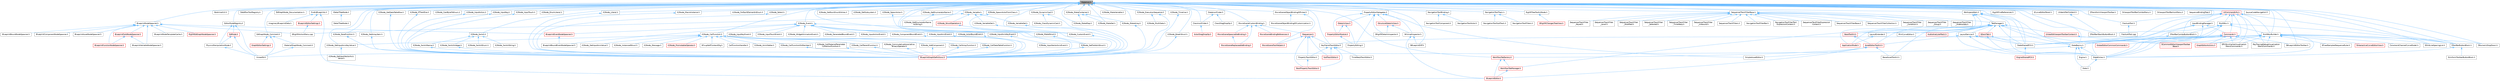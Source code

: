 digraph "SlateIcon.h"
{
 // INTERACTIVE_SVG=YES
 // LATEX_PDF_SIZE
  bgcolor="transparent";
  edge [fontname=Helvetica,fontsize=10,labelfontname=Helvetica,labelfontsize=10];
  node [fontname=Helvetica,fontsize=10,shape=box,height=0.2,width=0.4];
  Node1 [id="Node000001",label="SlateIcon.h",height=0.2,width=0.4,color="gray40", fillcolor="grey60", style="filled", fontcolor="black",tooltip=" "];
  Node1 -> Node2 [id="edge1_Node000001_Node000002",dir="back",color="steelblue1",style="solid",tooltip=" "];
  Node2 [id="Node000002",label="BlueprintNodeSpawner.h",height=0.2,width=0.4,color="grey40", fillcolor="white", style="filled",URL="$d1/de9/BlueprintNodeSpawner_8h.html",tooltip=" "];
  Node2 -> Node3 [id="edge2_Node000002_Node000003",dir="back",color="steelblue1",style="solid",tooltip=" "];
  Node3 [id="Node000003",label="BlueprintAssetNodeSpawner.h",height=0.2,width=0.4,color="grey40", fillcolor="white", style="filled",URL="$d2/d56/BlueprintAssetNodeSpawner_8h.html",tooltip=" "];
  Node2 -> Node4 [id="edge3_Node000002_Node000004",dir="back",color="steelblue1",style="solid",tooltip=" "];
  Node4 [id="Node000004",label="BlueprintBoundNodeSpawner.h",height=0.2,width=0.4,color="grey40", fillcolor="white", style="filled",URL="$d4/da4/BlueprintBoundNodeSpawner_8h.html",tooltip=" "];
  Node2 -> Node5 [id="edge4_Node000002_Node000005",dir="back",color="steelblue1",style="solid",tooltip=" "];
  Node5 [id="Node000005",label="BlueprintComponentNodeSpawner.h",height=0.2,width=0.4,color="grey40", fillcolor="white", style="filled",URL="$d2/d98/BlueprintComponentNodeSpawner_8h.html",tooltip=" "];
  Node2 -> Node6 [id="edge5_Node000002_Node000006",dir="back",color="steelblue1",style="solid",tooltip=" "];
  Node6 [id="Node000006",label="BlueprintEventNodeSpawner.h",height=0.2,width=0.4,color="red", fillcolor="#FFF0F0", style="filled",URL="$d4/dd3/BlueprintEventNodeSpawner_8h.html",tooltip=" "];
  Node6 -> Node8 [id="edge6_Node000006_Node000008",dir="back",color="steelblue1",style="solid",tooltip=" "];
  Node8 [id="Node000008",label="BlueprintBoundEventNodeSpawner.h",height=0.2,width=0.4,color="grey40", fillcolor="white", style="filled",URL="$dc/d31/BlueprintBoundEventNodeSpawner_8h.html",tooltip=" "];
  Node2 -> Node9 [id="edge7_Node000002_Node000009",dir="back",color="steelblue1",style="solid",tooltip=" "];
  Node9 [id="Node000009",label="BlueprintFieldNodeSpawner.h",height=0.2,width=0.4,color="red", fillcolor="#FFF0F0", style="filled",URL="$da/d70/BlueprintFieldNodeSpawner_8h.html",tooltip=" "];
  Node9 -> Node11 [id="edge8_Node000009_Node000011",dir="back",color="steelblue1",style="solid",tooltip=" "];
  Node11 [id="Node000011",label="BlueprintFunctionNodeSpawner.h",height=0.2,width=0.4,color="red", fillcolor="#FFF0F0", style="filled",URL="$d0/d59/BlueprintFunctionNodeSpawner_8h.html",tooltip=" "];
  Node9 -> Node13 [id="edge9_Node000009_Node000013",dir="back",color="steelblue1",style="solid",tooltip=" "];
  Node13 [id="Node000013",label="BlueprintVariableNodeSpawner.h",height=0.2,width=0.4,color="grey40", fillcolor="white", style="filled",URL="$db/dba/BlueprintVariableNodeSpawner_8h.html",tooltip=" "];
  Node2 -> Node11 [id="edge10_Node000002_Node000011",dir="back",color="steelblue1",style="solid",tooltip=" "];
  Node2 -> Node14 [id="edge11_Node000002_Node000014",dir="back",color="steelblue1",style="solid",tooltip=" "];
  Node14 [id="Node000014",label="BlueprintNodeTemplateCache.h",height=0.2,width=0.4,color="grey40", fillcolor="white", style="filled",URL="$d7/d87/BlueprintNodeTemplateCache_8h.html",tooltip=" "];
  Node2 -> Node13 [id="edge12_Node000002_Node000013",dir="back",color="steelblue1",style="solid",tooltip=" "];
  Node2 -> Node15 [id="edge13_Node000002_Node000015",dir="back",color="steelblue1",style="solid",tooltip=" "];
  Node15 [id="Node000015",label="RigVMEdGraphNodeSpawner.h",height=0.2,width=0.4,color="red", fillcolor="#FFF0F0", style="filled",URL="$d4/d8b/RigVMEdGraphNodeSpawner_8h.html",tooltip=" "];
  Node2 -> Node22 [id="edge14_Node000002_Node000022",dir="back",color="steelblue1",style="solid",tooltip=" "];
  Node22 [id="Node000022",label="SRigVMActionMenu.cpp",height=0.2,width=0.4,color="grey40", fillcolor="white", style="filled",URL="$dc/d4c/SRigVMActionMenu_8cpp.html",tooltip=" "];
  Node1 -> Node23 [id="edge15_Node000001_Node000023",dir="back",color="steelblue1",style="solid",tooltip=" "];
  Node23 [id="Node000023",label="BookmarkUI.h",height=0.2,width=0.4,color="grey40", fillcolor="white", style="filled",URL="$d3/dc5/BookmarkUI_8h.html",tooltip=" "];
  Node1 -> Node24 [id="edge16_Node000001_Node000024",dir="back",color="steelblue1",style="solid",tooltip=" "];
  Node24 [id="Node000024",label="ClassIconFinder.h",height=0.2,width=0.4,color="grey40", fillcolor="white", style="filled",URL="$dc/d62/ClassIconFinder_8h.html",tooltip=" "];
  Node24 -> Node25 [id="edge17_Node000024_Node000025",dir="back",color="steelblue1",style="solid",tooltip=" "];
  Node25 [id="Node000025",label="ActorDragDropOp.h",height=0.2,width=0.4,color="red", fillcolor="#FFF0F0", style="filled",URL="$dd/d1a/ActorDragDropOp_8h.html",tooltip=" "];
  Node1 -> Node27 [id="edge18_Node000001_Node000027",dir="back",color="steelblue1",style="solid",tooltip=" "];
  Node27 [id="Node000027",label="DataflowToolRegistry.h",height=0.2,width=0.4,color="grey40", fillcolor="white", style="filled",URL="$d2/d3a/DataflowToolRegistry_8h.html",tooltip=" "];
  Node1 -> Node28 [id="edge19_Node000001_Node000028",dir="back",color="steelblue1",style="solid",tooltip=" "];
  Node28 [id="Node000028",label="EdGraphNode_Comment.h",height=0.2,width=0.4,color="grey40", fillcolor="white", style="filled",URL="$dd/d88/EdGraphNode__Comment_8h.html",tooltip=" "];
  Node28 -> Node29 [id="edge20_Node000028_Node000029",dir="back",color="steelblue1",style="solid",tooltip=" "];
  Node29 [id="Node000029",label="GraphEditorSettings.h",height=0.2,width=0.4,color="red", fillcolor="#FFF0F0", style="filled",URL="$d2/d21/GraphEditorSettings_8h.html",tooltip=" "];
  Node28 -> Node37 [id="edge21_Node000028_Node000037",dir="back",color="steelblue1",style="solid",tooltip=" "];
  Node37 [id="Node000037",label="MaterialGraphNode_Comment.h",height=0.2,width=0.4,color="grey40", fillcolor="white", style="filled",URL="$da/db6/MaterialGraphNode__Comment_8h.html",tooltip=" "];
  Node37 -> Node38 [id="edge22_Node000037_Node000038",dir="back",color="steelblue1",style="solid",tooltip=" "];
  Node38 [id="Node000038",label="UnrealEd.h",height=0.2,width=0.4,color="grey40", fillcolor="white", style="filled",URL="$d2/d5f/UnrealEd_8h.html",tooltip=" "];
  Node28 -> Node38 [id="edge23_Node000028_Node000038",dir="back",color="steelblue1",style="solid",tooltip=" "];
  Node1 -> Node39 [id="edge24_Node000001_Node000039",dir="back",color="steelblue1",style="solid",tooltip=" "];
  Node39 [id="Node000039",label="EdGraphNode_Documentation.h",height=0.2,width=0.4,color="grey40", fillcolor="white", style="filled",URL="$d5/d07/EdGraphNode__Documentation_8h.html",tooltip=" "];
  Node1 -> Node40 [id="edge25_Node000001_Node000040",dir="back",color="steelblue1",style="solid",tooltip=" "];
  Node40 [id="Node000040",label="EditorModeRegistry.h",height=0.2,width=0.4,color="grey40", fillcolor="white", style="filled",URL="$d3/d9a/EditorModeRegistry_8h.html",tooltip=" "];
  Node40 -> Node41 [id="edge26_Node000040_Node000041",dir="back",color="steelblue1",style="solid",tooltip=" "];
  Node41 [id="Node000041",label="EdMode.h",height=0.2,width=0.4,color="red", fillcolor="#FFF0F0", style="filled",URL="$d9/d84/EdMode_8h.html",tooltip=" "];
  Node41 -> Node50 [id="edge27_Node000041_Node000050",dir="back",color="steelblue1",style="solid",tooltip=" "];
  Node50 [id="Node000050",label="PhysicsManipulationMode.h",height=0.2,width=0.4,color="grey40", fillcolor="white", style="filled",URL="$d5/de0/PhysicsManipulationMode_8h.html",tooltip=" "];
  Node50 -> Node38 [id="edge28_Node000050_Node000038",dir="back",color="steelblue1",style="solid",tooltip=" "];
  Node41 -> Node38 [id="edge29_Node000041_Node000038",dir="back",color="steelblue1",style="solid",tooltip=" "];
  Node40 -> Node50 [id="edge30_Node000040_Node000050",dir="back",color="steelblue1",style="solid",tooltip=" "];
  Node40 -> Node38 [id="edge31_Node000040_Node000038",dir="back",color="steelblue1",style="solid",tooltip=" "];
  Node1 -> Node51 [id="edge32_Node000001_Node000051",dir="back",color="steelblue1",style="solid",tooltip=" "];
  Node51 [id="Node000051",label="FindInBlueprints.h",height=0.2,width=0.4,color="grey40", fillcolor="white", style="filled",URL="$d0/d27/FindInBlueprints_8h.html",tooltip=" "];
  Node51 -> Node52 [id="edge33_Node000051_Node000052",dir="back",color="steelblue1",style="solid",tooltip=" "];
  Node52 [id="Node000052",label="BlueprintEditor.h",height=0.2,width=0.4,color="red", fillcolor="#FFF0F0", style="filled",URL="$df/d7d/BlueprintEditor_8h.html",tooltip=" "];
  Node51 -> Node65 [id="edge34_Node000051_Node000065",dir="back",color="steelblue1",style="solid",tooltip=" "];
  Node65 [id="Node000065",label="BlueprintEditorSettings.h",height=0.2,width=0.4,color="red", fillcolor="#FFF0F0", style="filled",URL="$d4/dbc/BlueprintEditorSettings_8h.html",tooltip=" "];
  Node65 -> Node22 [id="edge35_Node000065_Node000022",dir="back",color="steelblue1",style="solid",tooltip=" "];
  Node51 -> Node68 [id="edge36_Node000051_Node000068",dir="back",color="steelblue1",style="solid",tooltip=" "];
  Node68 [id="Node000068",label="ImaginaryBlueprintData.h",height=0.2,width=0.4,color="grey40", fillcolor="white", style="filled",URL="$d9/d16/ImaginaryBlueprintData_8h.html",tooltip=" "];
  Node1 -> Node69 [id="edge37_Node000001_Node000069",dir="back",color="steelblue1",style="solid",tooltip=" "];
  Node69 [id="Node000069",label="FractureTool.h",height=0.2,width=0.4,color="grey40", fillcolor="white", style="filled",URL="$d4/d30/FractureTool_8h.html",tooltip=" "];
  Node69 -> Node45 [id="edge38_Node000069_Node000045",dir="back",color="steelblue1",style="solid",tooltip=" "];
  Node45 [id="Node000045",label="FractureTool.cpp",height=0.2,width=0.4,color="grey40", fillcolor="white", style="filled",URL="$dc/d9a/FractureTool_8cpp.html",tooltip=" "];
  Node1 -> Node70 [id="edge39_Node000001_Node000070",dir="back",color="steelblue1",style="solid",tooltip=" "];
  Node70 [id="Node000070",label="IDetailTreeNode.h",height=0.2,width=0.4,color="grey40", fillcolor="white", style="filled",URL="$d3/d98/IDetailTreeNode_8h.html",tooltip=" "];
  Node70 -> Node71 [id="edge40_Node000070_Node000071",dir="back",color="steelblue1",style="solid",tooltip=" "];
  Node71 [id="Node000071",label="DetailTreeNode.h",height=0.2,width=0.4,color="grey40", fillcolor="white", style="filled",URL="$d8/d32/DetailTreeNode_8h.html",tooltip=" "];
  Node1 -> Node72 [id="edge41_Node000001_Node000072",dir="back",color="steelblue1",style="solid",tooltip=" "];
  Node72 [id="Node000072",label="K2Node_BreakStruct.h",height=0.2,width=0.4,color="grey40", fillcolor="white", style="filled",URL="$df/d93/K2Node__BreakStruct_8h.html",tooltip=" "];
  Node72 -> Node73 [id="edge42_Node000072_Node000073",dir="back",color="steelblue1",style="solid",tooltip=" "];
  Node73 [id="Node000073",label="BlueprintGraphDefinitions.h",height=0.2,width=0.4,color="red", fillcolor="#FFF0F0", style="filled",URL="$d7/d5e/BlueprintGraphDefinitions_8h.html",tooltip=" "];
  Node1 -> Node75 [id="edge43_Node000001_Node000075",dir="back",color="steelblue1",style="solid",tooltip=" "];
  Node75 [id="Node000075",label="K2Node_CallFunction.h",height=0.2,width=0.4,color="grey40", fillcolor="white", style="filled",URL="$d5/d5f/K2Node__CallFunction_8h.html",tooltip=" "];
  Node75 -> Node76 [id="edge44_Node000075_Node000076",dir="back",color="steelblue1",style="solid",tooltip=" "];
  Node76 [id="Node000076",label="CallFunctionHandler.h",height=0.2,width=0.4,color="grey40", fillcolor="white", style="filled",URL="$d3/d6d/CallFunctionHandler_8h.html",tooltip=" "];
  Node75 -> Node77 [id="edge45_Node000075_Node000077",dir="back",color="steelblue1",style="solid",tooltip=" "];
  Node77 [id="Node000077",label="K2Node_AddComponent.h",height=0.2,width=0.4,color="grey40", fillcolor="white", style="filled",URL="$d9/dc9/K2Node__AddComponent_8h.html",tooltip=" "];
  Node77 -> Node73 [id="edge46_Node000077_Node000073",dir="back",color="steelblue1",style="solid",tooltip=" "];
  Node75 -> Node78 [id="edge47_Node000075_Node000078",dir="back",color="steelblue1",style="solid",tooltip=" "];
  Node78 [id="Node000078",label="K2Node_AnimGetter.h",height=0.2,width=0.4,color="grey40", fillcolor="white", style="filled",URL="$dc/d9a/K2Node__AnimGetter_8h.html",tooltip=" "];
  Node75 -> Node79 [id="edge48_Node000075_Node000079",dir="back",color="steelblue1",style="solid",tooltip=" "];
  Node79 [id="Node000079",label="K2Node_CallArrayFunction.h",height=0.2,width=0.4,color="grey40", fillcolor="white", style="filled",URL="$d7/d2f/K2Node__CallArrayFunction_8h.html",tooltip=" "];
  Node79 -> Node73 [id="edge49_Node000079_Node000073",dir="back",color="steelblue1",style="solid",tooltip=" "];
  Node75 -> Node80 [id="edge50_Node000075_Node000080",dir="back",color="steelblue1",style="solid",tooltip=" "];
  Node80 [id="Node000080",label="K2Node_CallDataTableFunction.h",height=0.2,width=0.4,color="grey40", fillcolor="white", style="filled",URL="$df/dc4/K2Node__CallDataTableFunction_8h.html",tooltip=" "];
  Node80 -> Node73 [id="edge51_Node000080_Node000073",dir="back",color="steelblue1",style="solid",tooltip=" "];
  Node75 -> Node81 [id="edge52_Node000075_Node000081",dir="back",color="steelblue1",style="solid",tooltip=" "];
  Node81 [id="Node000081",label="K2Node_CallFunctionOnMember.h",height=0.2,width=0.4,color="grey40", fillcolor="white", style="filled",URL="$d8/d2f/K2Node__CallFunctionOnMember_8h.html",tooltip=" "];
  Node81 -> Node73 [id="edge53_Node000081_Node000073",dir="back",color="steelblue1",style="solid",tooltip=" "];
  Node75 -> Node82 [id="edge54_Node000075_Node000082",dir="back",color="steelblue1",style="solid",tooltip=" "];
  Node82 [id="Node000082",label="K2Node_CallMaterialParameter\lCollectionFunction.h",height=0.2,width=0.4,color="grey40", fillcolor="white", style="filled",URL="$d5/dd2/K2Node__CallMaterialParameterCollectionFunction_8h.html",tooltip=" "];
  Node82 -> Node73 [id="edge55_Node000082_Node000073",dir="back",color="steelblue1",style="solid",tooltip=" "];
  Node75 -> Node83 [id="edge56_Node000075_Node000083",dir="back",color="steelblue1",style="solid",tooltip=" "];
  Node83 [id="Node000083",label="K2Node_CallParentFunction.h",height=0.2,width=0.4,color="grey40", fillcolor="white", style="filled",URL="$df/d77/K2Node__CallParentFunction_8h.html",tooltip=" "];
  Node83 -> Node73 [id="edge57_Node000083_Node000073",dir="back",color="steelblue1",style="solid",tooltip=" "];
  Node75 -> Node84 [id="edge58_Node000075_Node000084",dir="back",color="steelblue1",style="solid",tooltip=" "];
  Node84 [id="Node000084",label="K2Node_CommutativeAssociative\lBinaryOperator.h",height=0.2,width=0.4,color="grey40", fillcolor="white", style="filled",URL="$da/d85/K2Node__CommutativeAssociativeBinaryOperator_8h.html",tooltip=" "];
  Node84 -> Node73 [id="edge59_Node000084_Node000073",dir="back",color="steelblue1",style="solid",tooltip=" "];
  Node75 -> Node85 [id="edge60_Node000075_Node000085",dir="back",color="steelblue1",style="solid",tooltip=" "];
  Node85 [id="Node000085",label="K2Node_GetInputAxisKeyValue.h",height=0.2,width=0.4,color="grey40", fillcolor="white", style="filled",URL="$d3/d5c/K2Node__GetInputAxisKeyValue_8h.html",tooltip=" "];
  Node85 -> Node86 [id="edge61_Node000085_Node000086",dir="back",color="steelblue1",style="solid",tooltip=" "];
  Node86 [id="Node000086",label="K2Node_GetInputVectorAxis\lValue.h",height=0.2,width=0.4,color="grey40", fillcolor="white", style="filled",URL="$da/dd9/K2Node__GetInputVectorAxisValue_8h.html",tooltip=" "];
  Node75 -> Node87 [id="edge62_Node000075_Node000087",dir="back",color="steelblue1",style="solid",tooltip=" "];
  Node87 [id="Node000087",label="K2Node_GetInputAxisValue.h",height=0.2,width=0.4,color="grey40", fillcolor="white", style="filled",URL="$db/d9b/K2Node__GetInputAxisValue_8h.html",tooltip=" "];
  Node75 -> Node88 [id="edge63_Node000075_Node000088",dir="back",color="steelblue1",style="solid",tooltip=" "];
  Node88 [id="Node000088",label="K2Node_InstancedStruct.h",height=0.2,width=0.4,color="grey40", fillcolor="white", style="filled",URL="$dd/d8a/K2Node__InstancedStruct_8h.html",tooltip=" "];
  Node75 -> Node89 [id="edge64_Node000075_Node000089",dir="back",color="steelblue1",style="solid",tooltip=" "];
  Node89 [id="Node000089",label="K2Node_Message.h",height=0.2,width=0.4,color="grey40", fillcolor="white", style="filled",URL="$d3/deb/K2Node__Message_8h.html",tooltip=" "];
  Node75 -> Node90 [id="edge65_Node000075_Node000090",dir="back",color="steelblue1",style="solid",tooltip=" "];
  Node90 [id="Node000090",label="K2Node_PromotableOperator.h",height=0.2,width=0.4,color="red", fillcolor="#FFF0F0", style="filled",URL="$db/d96/K2Node__PromotableOperator_8h.html",tooltip=" "];
  Node75 -> Node92 [id="edge66_Node000075_Node000092",dir="back",color="steelblue1",style="solid",tooltip=" "];
  Node92 [id="Node000092",label="SFixupSelfContextDlg.h",height=0.2,width=0.4,color="grey40", fillcolor="white", style="filled",URL="$d5/da4/SFixupSelfContextDlg_8h.html",tooltip=" "];
  Node1 -> Node93 [id="edge67_Node000001_Node000093",dir="back",color="steelblue1",style="solid",tooltip=" "];
  Node93 [id="Node000093",label="K2Node_CastByteToEnum.h",height=0.2,width=0.4,color="grey40", fillcolor="white", style="filled",URL="$d7/dcf/K2Node__CastByteToEnum_8h.html",tooltip=" "];
  Node1 -> Node94 [id="edge68_Node000001_Node000094",dir="back",color="steelblue1",style="solid",tooltip=" "];
  Node94 [id="Node000094",label="K2Node_CustomEvent.h",height=0.2,width=0.4,color="grey40", fillcolor="white", style="filled",URL="$d1/d06/K2Node__CustomEvent_8h.html",tooltip=" "];
  Node94 -> Node73 [id="edge69_Node000094_Node000073",dir="back",color="steelblue1",style="solid",tooltip=" "];
  Node1 -> Node95 [id="edge70_Node000001_Node000095",dir="back",color="steelblue1",style="solid",tooltip=" "];
  Node95 [id="Node000095",label="K2Node_DynamicCast.h",height=0.2,width=0.4,color="grey40", fillcolor="white", style="filled",URL="$dc/d1c/K2Node__DynamicCast_8h.html",tooltip=" "];
  Node95 -> Node73 [id="edge71_Node000095_Node000073",dir="back",color="steelblue1",style="solid",tooltip=" "];
  Node95 -> Node96 [id="edge72_Node000095_Node000096",dir="back",color="steelblue1",style="solid",tooltip=" "];
  Node96 [id="Node000096",label="K2Node_ClassDynamicCast.h",height=0.2,width=0.4,color="grey40", fillcolor="white", style="filled",URL="$d1/d23/K2Node__ClassDynamicCast_8h.html",tooltip=" "];
  Node1 -> Node97 [id="edge73_Node000001_Node000097",dir="back",color="steelblue1",style="solid",tooltip=" "];
  Node97 [id="Node000097",label="K2Node_EaseFunction.h",height=0.2,width=0.4,color="grey40", fillcolor="white", style="filled",URL="$d7/db4/K2Node__EaseFunction_8h.html",tooltip=" "];
  Node97 -> Node73 [id="edge74_Node000097_Node000073",dir="back",color="steelblue1",style="solid",tooltip=" "];
  Node1 -> Node98 [id="edge75_Node000001_Node000098",dir="back",color="steelblue1",style="solid",tooltip=" "];
  Node98 [id="Node000098",label="K2Node_EnumLiteral.h",height=0.2,width=0.4,color="grey40", fillcolor="white", style="filled",URL="$d3/d1c/K2Node__EnumLiteral_8h.html",tooltip=" "];
  Node1 -> Node99 [id="edge76_Node000001_Node000099",dir="back",color="steelblue1",style="solid",tooltip=" "];
  Node99 [id="Node000099",label="K2Node_Event.h",height=0.2,width=0.4,color="grey40", fillcolor="white", style="filled",URL="$dd/d9e/K2Node__Event_8h.html",tooltip=" "];
  Node99 -> Node8 [id="edge77_Node000099_Node000008",dir="back",color="steelblue1",style="solid",tooltip=" "];
  Node99 -> Node6 [id="edge78_Node000099_Node000006",dir="back",color="steelblue1",style="solid",tooltip=" "];
  Node99 -> Node100 [id="edge79_Node000099_Node000100",dir="back",color="steelblue1",style="solid",tooltip=" "];
  Node100 [id="Node000100",label="K2Node_ActorBoundEvent.h",height=0.2,width=0.4,color="grey40", fillcolor="white", style="filled",URL="$d8/db3/K2Node__ActorBoundEvent_8h.html",tooltip=" "];
  Node100 -> Node73 [id="edge80_Node000100_Node000073",dir="back",color="steelblue1",style="solid",tooltip=" "];
  Node99 -> Node101 [id="edge81_Node000099_Node000101",dir="back",color="steelblue1",style="solid",tooltip=" "];
  Node101 [id="Node000101",label="K2Node_ComponentBoundEvent.h",height=0.2,width=0.4,color="grey40", fillcolor="white", style="filled",URL="$d7/d15/K2Node__ComponentBoundEvent_8h.html",tooltip=" "];
  Node101 -> Node73 [id="edge82_Node000101_Node000073",dir="back",color="steelblue1",style="solid",tooltip=" "];
  Node99 -> Node94 [id="edge83_Node000099_Node000094",dir="back",color="steelblue1",style="solid",tooltip=" "];
  Node99 -> Node102 [id="edge84_Node000099_Node000102",dir="back",color="steelblue1",style="solid",tooltip=" "];
  Node102 [id="Node000102",label="K2Node_GeneratedBoundEvent.h",height=0.2,width=0.4,color="grey40", fillcolor="white", style="filled",URL="$d4/dc1/K2Node__GeneratedBoundEvent_8h.html",tooltip=" "];
  Node99 -> Node103 [id="edge85_Node000099_Node000103",dir="back",color="steelblue1",style="solid",tooltip=" "];
  Node103 [id="Node000103",label="K2Node_InputActionEvent.h",height=0.2,width=0.4,color="grey40", fillcolor="white", style="filled",URL="$d6/dec/K2Node__InputActionEvent_8h.html",tooltip=" "];
  Node99 -> Node104 [id="edge86_Node000099_Node000104",dir="back",color="steelblue1",style="solid",tooltip=" "];
  Node104 [id="Node000104",label="K2Node_InputAxisEvent.h",height=0.2,width=0.4,color="grey40", fillcolor="white", style="filled",URL="$d5/dd9/K2Node__InputAxisEvent_8h.html",tooltip=" "];
  Node104 -> Node73 [id="edge87_Node000104_Node000073",dir="back",color="steelblue1",style="solid",tooltip=" "];
  Node99 -> Node105 [id="edge88_Node000099_Node000105",dir="back",color="steelblue1",style="solid",tooltip=" "];
  Node105 [id="Node000105",label="K2Node_InputAxisKeyEvent.h",height=0.2,width=0.4,color="grey40", fillcolor="white", style="filled",URL="$d8/d36/K2Node__InputAxisKeyEvent_8h.html",tooltip=" "];
  Node105 -> Node106 [id="edge89_Node000105_Node000106",dir="back",color="steelblue1",style="solid",tooltip=" "];
  Node106 [id="Node000106",label="K2Node_InputVectorAxisEvent.h",height=0.2,width=0.4,color="grey40", fillcolor="white", style="filled",URL="$dd/dfc/K2Node__InputVectorAxisEvent_8h.html",tooltip=" "];
  Node99 -> Node107 [id="edge90_Node000099_Node000107",dir="back",color="steelblue1",style="solid",tooltip=" "];
  Node107 [id="Node000107",label="K2Node_InputKeyEvent.h",height=0.2,width=0.4,color="grey40", fillcolor="white", style="filled",URL="$df/d76/K2Node__InputKeyEvent_8h.html",tooltip=" "];
  Node99 -> Node108 [id="edge91_Node000099_Node000108",dir="back",color="steelblue1",style="solid",tooltip=" "];
  Node108 [id="Node000108",label="K2Node_InputTouchEvent.h",height=0.2,width=0.4,color="grey40", fillcolor="white", style="filled",URL="$d3/d61/K2Node__InputTouchEvent_8h.html",tooltip=" "];
  Node99 -> Node109 [id="edge92_Node000099_Node000109",dir="back",color="steelblue1",style="solid",tooltip=" "];
  Node109 [id="Node000109",label="K2Node_WidgetAnimationEvent.h",height=0.2,width=0.4,color="grey40", fillcolor="white", style="filled",URL="$da/d54/K2Node__WidgetAnimationEvent_8h.html",tooltip=" "];
  Node1 -> Node110 [id="edge93_Node000001_Node000110",dir="back",color="steelblue1",style="solid",tooltip=" "];
  Node110 [id="Node000110",label="K2Node_ExecutionSequence.h",height=0.2,width=0.4,color="grey40", fillcolor="white", style="filled",URL="$da/d97/K2Node__ExecutionSequence_8h.html",tooltip=" "];
  Node110 -> Node73 [id="edge94_Node000110_Node000073",dir="back",color="steelblue1",style="solid",tooltip=" "];
  Node110 -> Node111 [id="edge95_Node000110_Node000111",dir="back",color="steelblue1",style="solid",tooltip=" "];
  Node111 [id="Node000111",label="K2Node_MultiGate.h",height=0.2,width=0.4,color="grey40", fillcolor="white", style="filled",URL="$d6/da1/K2Node__MultiGate_8h.html",tooltip=" "];
  Node1 -> Node112 [id="edge96_Node000001_Node000112",dir="back",color="steelblue1",style="solid",tooltip=" "];
  Node112 [id="Node000112",label="K2Node_ForEachElementInEnum.h",height=0.2,width=0.4,color="grey40", fillcolor="white", style="filled",URL="$d2/d15/K2Node__ForEachElementInEnum_8h.html",tooltip=" "];
  Node1 -> Node113 [id="edge97_Node000001_Node000113",dir="back",color="steelblue1",style="solid",tooltip=" "];
  Node113 [id="Node000113",label="K2Node_GetArrayItem.h",height=0.2,width=0.4,color="grey40", fillcolor="white", style="filled",URL="$df/db6/K2Node__GetArrayItem_8h.html",tooltip=" "];
  Node113 -> Node73 [id="edge98_Node000113_Node000073",dir="back",color="steelblue1",style="solid",tooltip=" "];
  Node1 -> Node114 [id="edge99_Node000001_Node000114",dir="back",color="steelblue1",style="solid",tooltip=" "];
  Node114 [id="Node000114",label="K2Node_GetDataTableRow.h",height=0.2,width=0.4,color="grey40", fillcolor="white", style="filled",URL="$d5/d7f/K2Node__GetDataTableRow_8h.html",tooltip=" "];
  Node114 -> Node73 [id="edge100_Node000114_Node000073",dir="back",color="steelblue1",style="solid",tooltip=" "];
  Node1 -> Node115 [id="edge101_Node000001_Node000115",dir="back",color="steelblue1",style="solid",tooltip=" "];
  Node115 [id="Node000115",label="K2Node_GetEnumeratorName.h",height=0.2,width=0.4,color="grey40", fillcolor="white", style="filled",URL="$d1/d1f/K2Node__GetEnumeratorName_8h.html",tooltip=" "];
  Node115 -> Node116 [id="edge102_Node000115_Node000116",dir="back",color="steelblue1",style="solid",tooltip=" "];
  Node116 [id="Node000116",label="K2Node_GetEnumeratorName\lAsString.h",height=0.2,width=0.4,color="grey40", fillcolor="white", style="filled",URL="$d8/d77/K2Node__GetEnumeratorNameAsString_8h.html",tooltip=" "];
  Node1 -> Node116 [id="edge103_Node000001_Node000116",dir="back",color="steelblue1",style="solid",tooltip=" "];
  Node1 -> Node85 [id="edge104_Node000001_Node000085",dir="back",color="steelblue1",style="solid",tooltip=" "];
  Node1 -> Node117 [id="edge105_Node000001_Node000117",dir="back",color="steelblue1",style="solid",tooltip=" "];
  Node117 [id="Node000117",label="K2Node_GetNumEnumEntries.h",height=0.2,width=0.4,color="grey40", fillcolor="white", style="filled",URL="$d6/d60/K2Node__GetNumEnumEntries_8h.html",tooltip=" "];
  Node1 -> Node118 [id="edge106_Node000001_Node000118",dir="back",color="steelblue1",style="solid",tooltip=" "];
  Node118 [id="Node000118",label="K2Node_GetSubsystem.h",height=0.2,width=0.4,color="grey40", fillcolor="white", style="filled",URL="$d6/d44/K2Node__GetSubsystem_8h.html",tooltip=" "];
  Node1 -> Node119 [id="edge107_Node000001_Node000119",dir="back",color="steelblue1",style="solid",tooltip=" "];
  Node119 [id="Node000119",label="K2Node_IfThenElse.h",height=0.2,width=0.4,color="grey40", fillcolor="white", style="filled",URL="$d7/d43/K2Node__IfThenElse_8h.html",tooltip=" "];
  Node119 -> Node73 [id="edge108_Node000119_Node000073",dir="back",color="steelblue1",style="solid",tooltip=" "];
  Node1 -> Node120 [id="edge109_Node000001_Node000120",dir="back",color="steelblue1",style="solid",tooltip=" "];
  Node120 [id="Node000120",label="K2Node_InputAction.h",height=0.2,width=0.4,color="grey40", fillcolor="white", style="filled",URL="$d7/d16/K2Node__InputAction_8h.html",tooltip=" "];
  Node120 -> Node73 [id="edge110_Node000120_Node000073",dir="back",color="steelblue1",style="solid",tooltip=" "];
  Node1 -> Node105 [id="edge111_Node000001_Node000105",dir="back",color="steelblue1",style="solid",tooltip=" "];
  Node1 -> Node121 [id="edge112_Node000001_Node000121",dir="back",color="steelblue1",style="solid",tooltip=" "];
  Node121 [id="Node000121",label="K2Node_InputKey.h",height=0.2,width=0.4,color="grey40", fillcolor="white", style="filled",URL="$d2/dd5/K2Node__InputKey_8h.html",tooltip=" "];
  Node121 -> Node73 [id="edge113_Node000121_Node000073",dir="back",color="steelblue1",style="solid",tooltip=" "];
  Node1 -> Node122 [id="edge114_Node000001_Node000122",dir="back",color="steelblue1",style="solid",tooltip=" "];
  Node122 [id="Node000122",label="K2Node_InputTouch.h",height=0.2,width=0.4,color="grey40", fillcolor="white", style="filled",URL="$d4/d0f/K2Node__InputTouch_8h.html",tooltip=" "];
  Node122 -> Node73 [id="edge115_Node000122_Node000073",dir="back",color="steelblue1",style="solid",tooltip=" "];
  Node1 -> Node123 [id="edge116_Node000001_Node000123",dir="back",color="steelblue1",style="solid",tooltip=" "];
  Node123 [id="Node000123",label="K2Node_Literal.h",height=0.2,width=0.4,color="grey40", fillcolor="white", style="filled",URL="$da/d6c/K2Node__Literal_8h.html",tooltip=" "];
  Node123 -> Node73 [id="edge117_Node000123_Node000073",dir="back",color="steelblue1",style="solid",tooltip=" "];
  Node1 -> Node124 [id="edge118_Node000001_Node000124",dir="back",color="steelblue1",style="solid",tooltip=" "];
  Node124 [id="Node000124",label="K2Node_MacroInstance.h",height=0.2,width=0.4,color="grey40", fillcolor="white", style="filled",URL="$d1/d45/K2Node__MacroInstance_8h.html",tooltip=" "];
  Node124 -> Node73 [id="edge119_Node000124_Node000073",dir="back",color="steelblue1",style="solid",tooltip=" "];
  Node1 -> Node125 [id="edge120_Node000001_Node000125",dir="back",color="steelblue1",style="solid",tooltip=" "];
  Node125 [id="Node000125",label="K2Node_MakeArray.h",height=0.2,width=0.4,color="grey40", fillcolor="white", style="filled",URL="$d6/d49/K2Node__MakeArray_8h.html",tooltip=" "];
  Node125 -> Node73 [id="edge121_Node000125_Node000073",dir="back",color="steelblue1",style="solid",tooltip=" "];
  Node1 -> Node126 [id="edge122_Node000001_Node000126",dir="back",color="steelblue1",style="solid",tooltip=" "];
  Node126 [id="Node000126",label="K2Node_MakeContainer.h",height=0.2,width=0.4,color="grey40", fillcolor="white", style="filled",URL="$d8/de7/K2Node__MakeContainer_8h.html",tooltip=" "];
  Node126 -> Node125 [id="edge123_Node000126_Node000125",dir="back",color="steelblue1",style="solid",tooltip=" "];
  Node126 -> Node127 [id="edge124_Node000126_Node000127",dir="back",color="steelblue1",style="solid",tooltip=" "];
  Node127 [id="Node000127",label="K2Node_MakeMap.h",height=0.2,width=0.4,color="grey40", fillcolor="white", style="filled",URL="$d5/d88/K2Node__MakeMap_8h.html",tooltip=" "];
  Node126 -> Node128 [id="edge125_Node000126_Node000128",dir="back",color="steelblue1",style="solid",tooltip=" "];
  Node128 [id="Node000128",label="K2Node_MakeSet.h",height=0.2,width=0.4,color="grey40", fillcolor="white", style="filled",URL="$d3/da8/K2Node__MakeSet_8h.html",tooltip=" "];
  Node1 -> Node127 [id="edge126_Node000001_Node000127",dir="back",color="steelblue1",style="solid",tooltip=" "];
  Node1 -> Node128 [id="edge127_Node000001_Node000128",dir="back",color="steelblue1",style="solid",tooltip=" "];
  Node1 -> Node129 [id="edge128_Node000001_Node000129",dir="back",color="steelblue1",style="solid",tooltip=" "];
  Node129 [id="Node000129",label="K2Node_MakeStruct.h",height=0.2,width=0.4,color="grey40", fillcolor="white", style="filled",URL="$de/de5/K2Node__MakeStruct_8h.html",tooltip=" "];
  Node129 -> Node130 [id="edge129_Node000129_Node000130",dir="back",color="steelblue1",style="solid",tooltip=" "];
  Node130 [id="Node000130",label="K2Node_SetFieldsInStruct.h",height=0.2,width=0.4,color="grey40", fillcolor="white", style="filled",URL="$d0/d0c/K2Node__SetFieldsInStruct_8h.html",tooltip=" "];
  Node130 -> Node73 [id="edge130_Node000130_Node000073",dir="back",color="steelblue1",style="solid",tooltip=" "];
  Node1 -> Node131 [id="edge131_Node000001_Node000131",dir="back",color="steelblue1",style="solid",tooltip=" "];
  Node131 [id="Node000131",label="K2Node_MakeVariable.h",height=0.2,width=0.4,color="grey40", fillcolor="white", style="filled",URL="$df/df3/K2Node__MakeVariable_8h.html",tooltip=" "];
  Node1 -> Node132 [id="edge132_Node000001_Node000132",dir="back",color="steelblue1",style="solid",tooltip=" "];
  Node132 [id="Node000132",label="K2Node_Select.h",height=0.2,width=0.4,color="grey40", fillcolor="white", style="filled",URL="$d2/de5/K2Node__Select_8h.html",tooltip=" "];
  Node132 -> Node73 [id="edge133_Node000132_Node000073",dir="back",color="steelblue1",style="solid",tooltip=" "];
  Node1 -> Node130 [id="edge134_Node000001_Node000130",dir="back",color="steelblue1",style="solid",tooltip=" "];
  Node1 -> Node133 [id="edge135_Node000001_Node000133",dir="back",color="steelblue1",style="solid",tooltip=" "];
  Node133 [id="Node000133",label="K2Node_SpawnActor.h",height=0.2,width=0.4,color="grey40", fillcolor="white", style="filled",URL="$df/dd1/K2Node__SpawnActor_8h.html",tooltip=" "];
  Node133 -> Node73 [id="edge136_Node000133_Node000073",dir="back",color="steelblue1",style="solid",tooltip=" "];
  Node1 -> Node134 [id="edge137_Node000001_Node000134",dir="back",color="steelblue1",style="solid",tooltip=" "];
  Node134 [id="Node000134",label="K2Node_SpawnActorFromClass.h",height=0.2,width=0.4,color="grey40", fillcolor="white", style="filled",URL="$dc/d71/K2Node__SpawnActorFromClass_8h.html",tooltip=" "];
  Node134 -> Node73 [id="edge138_Node000134_Node000073",dir="back",color="steelblue1",style="solid",tooltip=" "];
  Node1 -> Node135 [id="edge139_Node000001_Node000135",dir="back",color="steelblue1",style="solid",tooltip=" "];
  Node135 [id="Node000135",label="K2Node_Switch.h",height=0.2,width=0.4,color="grey40", fillcolor="white", style="filled",URL="$dc/d1a/K2Node__Switch_8h.html",tooltip=" "];
  Node135 -> Node136 [id="edge140_Node000135_Node000136",dir="back",color="steelblue1",style="solid",tooltip=" "];
  Node136 [id="Node000136",label="K2Node_SwitchEnum.h",height=0.2,width=0.4,color="grey40", fillcolor="white", style="filled",URL="$d1/df5/K2Node__SwitchEnum_8h.html",tooltip=" "];
  Node135 -> Node137 [id="edge141_Node000135_Node000137",dir="back",color="steelblue1",style="solid",tooltip=" "];
  Node137 [id="Node000137",label="K2Node_SwitchInteger.h",height=0.2,width=0.4,color="grey40", fillcolor="white", style="filled",URL="$d4/d66/K2Node__SwitchInteger_8h.html",tooltip=" "];
  Node137 -> Node73 [id="edge142_Node000137_Node000073",dir="back",color="steelblue1",style="solid",tooltip=" "];
  Node135 -> Node138 [id="edge143_Node000135_Node000138",dir="back",color="steelblue1",style="solid",tooltip=" "];
  Node138 [id="Node000138",label="K2Node_SwitchName.h",height=0.2,width=0.4,color="grey40", fillcolor="white", style="filled",URL="$d9/df7/K2Node__SwitchName_8h.html",tooltip=" "];
  Node138 -> Node73 [id="edge144_Node000138_Node000073",dir="back",color="steelblue1",style="solid",tooltip=" "];
  Node135 -> Node139 [id="edge145_Node000135_Node000139",dir="back",color="steelblue1",style="solid",tooltip=" "];
  Node139 [id="Node000139",label="K2Node_SwitchString.h",height=0.2,width=0.4,color="grey40", fillcolor="white", style="filled",URL="$da/da6/K2Node__SwitchString_8h.html",tooltip=" "];
  Node1 -> Node140 [id="edge146_Node000001_Node000140",dir="back",color="steelblue1",style="solid",tooltip=" "];
  Node140 [id="Node000140",label="K2Node_Timeline.h",height=0.2,width=0.4,color="grey40", fillcolor="white", style="filled",URL="$dd/dd4/K2Node__Timeline_8h.html",tooltip=" "];
  Node140 -> Node73 [id="edge147_Node000140_Node000073",dir="back",color="steelblue1",style="solid",tooltip=" "];
  Node1 -> Node141 [id="edge148_Node000001_Node000141",dir="back",color="steelblue1",style="solid",tooltip=" "];
  Node141 [id="Node000141",label="K2Node_Variable.h",height=0.2,width=0.4,color="grey40", fillcolor="white", style="filled",URL="$d7/dbe/K2Node__Variable_8h.html",tooltip=" "];
  Node141 -> Node142 [id="edge149_Node000141_Node000142",dir="back",color="steelblue1",style="solid",tooltip=" "];
  Node142 [id="Node000142",label="K2Node_StructOperation.h",height=0.2,width=0.4,color="red", fillcolor="#FFF0F0", style="filled",URL="$d1/d1c/K2Node__StructOperation_8h.html",tooltip=" "];
  Node142 -> Node129 [id="edge150_Node000142_Node000129",dir="back",color="steelblue1",style="solid",tooltip=" "];
  Node141 -> Node145 [id="edge151_Node000141_Node000145",dir="back",color="steelblue1",style="solid",tooltip=" "];
  Node145 [id="Node000145",label="K2Node_VariableGet.h",height=0.2,width=0.4,color="grey40", fillcolor="white", style="filled",URL="$d3/de0/K2Node__VariableGet_8h.html",tooltip=" "];
  Node145 -> Node73 [id="edge152_Node000145_Node000073",dir="back",color="steelblue1",style="solid",tooltip=" "];
  Node141 -> Node146 [id="edge153_Node000141_Node000146",dir="back",color="steelblue1",style="solid",tooltip=" "];
  Node146 [id="Node000146",label="K2Node_VariableSet.h",height=0.2,width=0.4,color="grey40", fillcolor="white", style="filled",URL="$d9/d54/K2Node__VariableSet_8h.html",tooltip=" "];
  Node146 -> Node73 [id="edge154_Node000146_Node000073",dir="back",color="steelblue1",style="solid",tooltip=" "];
  Node141 -> Node22 [id="edge155_Node000141_Node000022",dir="back",color="steelblue1",style="solid",tooltip=" "];
  Node1 -> Node147 [id="edge156_Node000001_Node000147",dir="back",color="steelblue1",style="solid",tooltip=" "];
  Node147 [id="Node000147",label="KeyframeTrackEditor.h",height=0.2,width=0.4,color="grey40", fillcolor="white", style="filled",URL="$dd/d47/KeyframeTrackEditor_8h.html",tooltip=" "];
  Node147 -> Node148 [id="edge157_Node000147_Node000148",dir="back",color="steelblue1",style="solid",tooltip=" "];
  Node148 [id="Node000148",label="BoolPropertyTrackEditor.h",height=0.2,width=0.4,color="red", fillcolor="#FFF0F0", style="filled",URL="$db/d07/BoolPropertyTrackEditor_8h.html",tooltip=" "];
  Node147 -> Node150 [id="edge158_Node000147_Node000150",dir="back",color="steelblue1",style="solid",tooltip=" "];
  Node150 [id="Node000150",label="PropertyTrackEditor.h",height=0.2,width=0.4,color="grey40", fillcolor="white", style="filled",URL="$da/d9a/PropertyTrackEditor_8h.html",tooltip=" "];
  Node150 -> Node148 [id="edge159_Node000150_Node000148",dir="back",color="steelblue1",style="solid",tooltip=" "];
  Node147 -> Node151 [id="edge160_Node000147_Node000151",dir="back",color="steelblue1",style="solid",tooltip=" "];
  Node151 [id="Node000151",label="SubTrackEditor.h",height=0.2,width=0.4,color="red", fillcolor="#FFF0F0", style="filled",URL="$d8/d5b/SubTrackEditor_8h.html",tooltip=" "];
  Node147 -> Node153 [id="edge161_Node000147_Node000153",dir="back",color="steelblue1",style="solid",tooltip=" "];
  Node153 [id="Node000153",label="TimeWarpTrackEditor.h",height=0.2,width=0.4,color="grey40", fillcolor="white", style="filled",URL="$dc/d2e/TimeWarpTrackEditor_8h.html",tooltip=" "];
  Node1 -> Node154 [id="edge162_Node000001_Node000154",dir="back",color="steelblue1",style="solid",tooltip=" "];
  Node154 [id="Node000154",label="MovieSceneCustomBinding.h",height=0.2,width=0.4,color="grey40", fillcolor="white", style="filled",URL="$dd/d8b/MovieSceneCustomBinding_8h.html",tooltip=" "];
  Node154 -> Node155 [id="edge163_Node000154_Node000155",dir="back",color="steelblue1",style="solid",tooltip=" "];
  Node155 [id="Node000155",label="ISequencer.h",height=0.2,width=0.4,color="red", fillcolor="#FFF0F0", style="filled",URL="$d7/d1d/ISequencer_8h.html",tooltip=" "];
  Node155 -> Node148 [id="edge164_Node000155_Node000148",dir="back",color="steelblue1",style="solid",tooltip=" "];
  Node155 -> Node147 [id="edge165_Node000155_Node000147",dir="back",color="steelblue1",style="solid",tooltip=" "];
  Node155 -> Node178 [id="edge166_Node000155_Node000178",dir="back",color="steelblue1",style="solid",tooltip=" "];
  Node178 [id="Node000178",label="MovieSceneToolHelpers.h",height=0.2,width=0.4,color="red", fillcolor="#FFF0F0", style="filled",URL="$d4/d0e/MovieSceneToolHelpers_8h.html",tooltip=" "];
  Node155 -> Node150 [id="edge167_Node000155_Node000150",dir="back",color="steelblue1",style="solid",tooltip=" "];
  Node155 -> Node151 [id="edge168_Node000155_Node000151",dir="back",color="steelblue1",style="solid",tooltip=" "];
  Node154 -> Node209 [id="edge169_Node000154_Node000209",dir="back",color="steelblue1",style="solid",tooltip=" "];
  Node209 [id="Node000209",label="MovieSceneBindingReferences.h",height=0.2,width=0.4,color="red", fillcolor="#FFF0F0", style="filled",URL="$d1/d2b/MovieSceneBindingReferences_8h.html",tooltip=" "];
  Node154 -> Node216 [id="edge170_Node000154_Node000216",dir="back",color="steelblue1",style="solid",tooltip=" "];
  Node216 [id="Node000216",label="MovieSceneReplaceableBinding.h",height=0.2,width=0.4,color="red", fillcolor="#FFF0F0", style="filled",URL="$df/d21/MovieSceneReplaceableBinding_8h.html",tooltip=" "];
  Node154 -> Node219 [id="edge171_Node000154_Node000219",dir="back",color="steelblue1",style="solid",tooltip=" "];
  Node219 [id="Node000219",label="MovieSceneSpawnableBinding.h",height=0.2,width=0.4,color="red", fillcolor="#FFF0F0", style="filled",URL="$d5/d79/MovieSceneSpawnableBinding_8h.html",tooltip=" "];
  Node219 -> Node216 [id="edge172_Node000219_Node000216",dir="back",color="steelblue1",style="solid",tooltip=" "];
  Node1 -> Node223 [id="edge173_Node000001_Node000223",dir="back",color="steelblue1",style="solid",tooltip=" "];
  Node223 [id="Node000223",label="MovieSceneObjectBindingIDPicker.h",height=0.2,width=0.4,color="grey40", fillcolor="white", style="filled",URL="$d7/daa/MovieSceneObjectBindingIDPicker_8h.html",tooltip=" "];
  Node223 -> Node224 [id="edge174_Node000223_Node000224",dir="back",color="steelblue1",style="solid",tooltip=" "];
  Node224 [id="Node000224",label="MovieSceneObjectBindingIDCustomization.h",height=0.2,width=0.4,color="grey40", fillcolor="white", style="filled",URL="$d9/d78/MovieSceneObjectBindingIDCustomization_8h.html",tooltip=" "];
  Node223 -> Node178 [id="edge175_Node000223_Node000178",dir="back",color="steelblue1",style="solid",tooltip=" "];
  Node1 -> Node225 [id="edge176_Node000001_Node000225",dir="back",color="steelblue1",style="solid",tooltip=" "];
  Node225 [id="Node000225",label="MultiBoxBuilder.h",height=0.2,width=0.4,color="grey40", fillcolor="white", style="filled",URL="$d5/d36/MultiBoxBuilder_8h.html",tooltip=" "];
  Node225 -> Node226 [id="edge177_Node000225_Node000226",dir="back",color="steelblue1",style="solid",tooltip=" "];
  Node226 [id="Node000226",label="ConstraintChannelCurveModel.h",height=0.2,width=0.4,color="grey40", fillcolor="white", style="filled",URL="$d9/d5f/ConstraintChannelCurveModel_8h.html",tooltip=" "];
  Node225 -> Node227 [id="edge178_Node000225_Node000227",dir="back",color="steelblue1",style="solid",tooltip=" "];
  Node227 [id="Node000227",label="GPUSkinCacheVisualization\lMenuCommands.h",height=0.2,width=0.4,color="grey40", fillcolor="white", style="filled",URL="$d4/d2e/GPUSkinCacheVisualizationMenuCommands_8h.html",tooltip=" "];
  Node225 -> Node228 [id="edge179_Node000225_Node000228",dir="back",color="steelblue1",style="solid",tooltip=" "];
  Node228 [id="Node000228",label="GraphEditorActions.h",height=0.2,width=0.4,color="red", fillcolor="#FFF0F0", style="filled",URL="$db/df3/GraphEditorActions_8h.html",tooltip=" "];
  Node225 -> Node147 [id="edge180_Node000225_Node000147",dir="back",color="steelblue1",style="solid",tooltip=" "];
  Node225 -> Node230 [id="edge181_Node000225_Node000230",dir="back",color="steelblue1",style="solid",tooltip=" "];
  Node230 [id="Node000230",label="RayTracingDebugVisualization\lMenuCommands.h",height=0.2,width=0.4,color="grey40", fillcolor="white", style="filled",URL="$de/d4c/RayTracingDebugVisualizationMenuCommands_8h.html",tooltip=" "];
  Node225 -> Node231 [id="edge182_Node000225_Node000231",dir="back",color="steelblue1",style="solid",tooltip=" "];
  Node231 [id="Node000231",label="SCommonEditorViewportToolbar\lBase.h",height=0.2,width=0.4,color="red", fillcolor="#FFF0F0", style="filled",URL="$d0/d79/SCommonEditorViewportToolbarBase_8h.html",tooltip=" "];
  Node225 -> Node235 [id="edge183_Node000225_Node000235",dir="back",color="steelblue1",style="solid",tooltip=" "];
  Node235 [id="Node000235",label="SFixedSampledSequenceRuler.h",height=0.2,width=0.4,color="grey40", fillcolor="white", style="filled",URL="$d8/db1/SFixedSampledSequenceRuler_8h.html",tooltip=" "];
  Node225 -> Node236 [id="edge184_Node000225_Node000236",dir="back",color="steelblue1",style="solid",tooltip=" "];
  Node236 [id="Node000236",label="SGridLineSpacingList.h",height=0.2,width=0.4,color="grey40", fillcolor="white", style="filled",URL="$db/d48/SGridLineSpacingList_8h.html",tooltip=" "];
  Node225 -> Node237 [id="edge185_Node000225_Node000237",dir="back",color="steelblue1",style="solid",tooltip=" "];
  Node237 [id="Node000237",label="SInteractiveCurveEditorView.h",height=0.2,width=0.4,color="red", fillcolor="#FFF0F0", style="filled",URL="$d2/dd9/SInteractiveCurveEditorView_8h.html",tooltip=" "];
  Node225 -> Node243 [id="edge186_Node000225_Node000243",dir="back",color="steelblue1",style="solid",tooltip=" "];
  Node243 [id="Node000243",label="SNumericDropDown.h",height=0.2,width=0.4,color="grey40", fillcolor="white", style="filled",URL="$d3/d12/SNumericDropDown_8h.html",tooltip=" "];
  Node225 -> Node244 [id="edge187_Node000225_Node000244",dir="back",color="steelblue1",style="solid",tooltip=" "];
  Node244 [id="Node000244",label="SToolBarButtonBlock.h",height=0.2,width=0.4,color="grey40", fillcolor="white", style="filled",URL="$d9/d9a/SToolBarButtonBlock_8h.html",tooltip=" "];
  Node244 -> Node245 [id="edge188_Node000244_Node000245",dir="back",color="steelblue1",style="solid",tooltip=" "];
  Node245 [id="Node000245",label="SUniformToolbarButtonBlock.h",height=0.2,width=0.4,color="grey40", fillcolor="white", style="filled",URL="$d2/d40/SUniformToolbarButtonBlock_8h.html",tooltip=" "];
  Node244 -> Node246 [id="edge189_Node000244_Node000246",dir="back",color="steelblue1",style="solid",tooltip=" "];
  Node246 [id="Node000246",label="SlateExtras.h",height=0.2,width=0.4,color="grey40", fillcolor="white", style="filled",URL="$d8/dec/SlateExtras_8h.html",tooltip=" "];
  Node246 -> Node247 [id="edge190_Node000246_Node000247",dir="back",color="steelblue1",style="solid",tooltip=" "];
  Node247 [id="Node000247",label="Slate.h",height=0.2,width=0.4,color="grey40", fillcolor="white", style="filled",URL="$d2/dc0/Slate_8h.html",tooltip=" "];
  Node225 -> Node248 [id="edge191_Node000225_Node000248",dir="back",color="steelblue1",style="solid",tooltip=" "];
  Node248 [id="Node000248",label="SlateBasics.h",height=0.2,width=0.4,color="grey40", fillcolor="white", style="filled",URL="$da/d2f/SlateBasics_8h.html",tooltip=" "];
  Node248 -> Node249 [id="edge192_Node000248_Node000249",dir="back",color="steelblue1",style="solid",tooltip=" "];
  Node249 [id="Node000249",label="Engine.h",height=0.2,width=0.4,color="grey40", fillcolor="white", style="filled",URL="$d1/d34/Public_2Engine_8h.html",tooltip=" "];
  Node248 -> Node247 [id="edge193_Node000248_Node000247",dir="back",color="steelblue1",style="solid",tooltip=" "];
  Node248 -> Node246 [id="edge194_Node000248_Node000246",dir="back",color="steelblue1",style="solid",tooltip=" "];
  Node248 -> Node38 [id="edge195_Node000248_Node000038",dir="back",color="steelblue1",style="solid",tooltip=" "];
  Node225 -> Node246 [id="edge196_Node000225_Node000246",dir="back",color="steelblue1",style="solid",tooltip=" "];
  Node225 -> Node250 [id="edge197_Node000225_Node000250",dir="back",color="steelblue1",style="solid",tooltip=" "];
  Node250 [id="Node000250",label="SlateSharedPCH.h",height=0.2,width=0.4,color="grey40", fillcolor="white", style="filled",URL="$d1/dfc/SlateSharedPCH_8h.html",tooltip=" "];
  Node250 -> Node251 [id="edge198_Node000250_Node000251",dir="back",color="steelblue1",style="solid",tooltip=" "];
  Node251 [id="Node000251",label="EngineSharedPCH.h",height=0.2,width=0.4,color="red", fillcolor="#FFF0F0", style="filled",URL="$dc/dbb/EngineSharedPCH_8h.html",tooltip=" "];
  Node1 -> Node165 [id="edge199_Node000001_Node000165",dir="back",color="steelblue1",style="solid",tooltip=" "];
  Node165 [id="Node000165",label="NavigationToolBinding.h",height=0.2,width=0.4,color="grey40", fillcolor="white", style="filled",URL="$d0/db5/NavigationToolBinding_8h.html",tooltip=" "];
  Node165 -> Node166 [id="edge200_Node000165_Node000166",dir="back",color="steelblue1",style="solid",tooltip=" "];
  Node166 [id="Node000166",label="NavigationToolActor.h",height=0.2,width=0.4,color="grey40", fillcolor="white", style="filled",URL="$d6/da8/NavigationToolActor_8h.html",tooltip=" "];
  Node165 -> Node167 [id="edge201_Node000165_Node000167",dir="back",color="steelblue1",style="solid",tooltip=" "];
  Node167 [id="Node000167",label="NavigationToolComponent.h",height=0.2,width=0.4,color="grey40", fillcolor="white", style="filled",URL="$d7/dfc/NavigationToolComponent_8h.html",tooltip=" "];
  Node1 -> Node253 [id="edge202_Node000001_Node000253",dir="back",color="steelblue1",style="solid",tooltip=" "];
  Node253 [id="Node000253",label="NavigationToolTrack.h",height=0.2,width=0.4,color="grey40", fillcolor="white", style="filled",URL="$d8/d98/NavigationToolTrack_8h.html",tooltip=" "];
  Node253 -> Node254 [id="edge203_Node000253_Node000254",dir="back",color="steelblue1",style="solid",tooltip=" "];
  Node254 [id="Node000254",label="NavigationToolFilters.h",height=0.2,width=0.4,color="grey40", fillcolor="white", style="filled",URL="$db/dbd/NavigationToolFilters_8h.html",tooltip=" "];
  Node253 -> Node255 [id="edge204_Node000253_Node000255",dir="back",color="steelblue1",style="solid",tooltip=" "];
  Node255 [id="Node000255",label="NavigationToolSubTrack.h",height=0.2,width=0.4,color="grey40", fillcolor="white", style="filled",URL="$d4/de1/NavigationToolSubTrack_8h.html",tooltip=" "];
  Node1 -> Node256 [id="edge205_Node000001_Node000256",dir="back",color="steelblue1",style="solid",tooltip=" "];
  Node256 [id="Node000256",label="PropertyEditorDelegates.h",height=0.2,width=0.4,color="grey40", fillcolor="white", style="filled",URL="$db/dfa/PropertyEditorDelegates_8h.html",tooltip=" "];
  Node256 -> Node257 [id="edge206_Node000256_Node000257",dir="back",color="steelblue1",style="solid",tooltip=" "];
  Node257 [id="Node000257",label="IDetailsView.h",height=0.2,width=0.4,color="red", fillcolor="#FFF0F0", style="filled",URL="$dd/d11/IDetailsView_8h.html",tooltip=" "];
  Node257 -> Node261 [id="edge207_Node000257_Node000261",dir="back",color="steelblue1",style="solid",tooltip=" "];
  Node261 [id="Node000261",label="PropertyEditing.h",height=0.2,width=0.4,color="grey40", fillcolor="white", style="filled",URL="$d9/d30/PropertyEditing_8h.html",tooltip=" "];
  Node257 -> Node262 [id="edge208_Node000257_Node000262",dir="back",color="steelblue1",style="solid",tooltip=" "];
  Node262 [id="Node000262",label="PropertyEditorModule.h",height=0.2,width=0.4,color="red", fillcolor="#FFF0F0", style="filled",URL="$d5/d90/PropertyEditorModule_8h.html",tooltip=" "];
  Node262 -> Node261 [id="edge209_Node000262_Node000261",dir="back",color="steelblue1",style="solid",tooltip=" "];
  Node256 -> Node324 [id="edge210_Node000256_Node000324",dir="back",color="steelblue1",style="solid",tooltip=" "];
  Node324 [id="Node000324",label="IStructureDetailsView.h",height=0.2,width=0.4,color="red", fillcolor="#FFF0F0", style="filled",URL="$da/dd7/IStructureDetailsView_8h.html",tooltip=" "];
  Node324 -> Node327 [id="edge211_Node000324_Node000327",dir="back",color="steelblue1",style="solid",tooltip=" "];
  Node327 [id="Node000327",label="SKismetInspector.h",height=0.2,width=0.4,color="grey40", fillcolor="white", style="filled",URL="$db/dd1/SKismetInspector_8h.html",tooltip=" "];
  Node327 -> Node52 [id="edge212_Node000327_Node000052",dir="back",color="steelblue1",style="solid",tooltip=" "];
  Node327 -> Node306 [id="edge213_Node000327_Node000306",dir="back",color="steelblue1",style="solid",tooltip=" "];
  Node306 [id="Node000306",label="SBlueprintDiff.h",height=0.2,width=0.4,color="grey40", fillcolor="white", style="filled",URL="$de/d6d/SBlueprintDiff_8h.html",tooltip=" "];
  Node324 -> Node328 [id="edge214_Node000324_Node000328",dir="back",color="steelblue1",style="solid",tooltip=" "];
  Node328 [id="Node000328",label="SRigVMDetailsInspector.h",height=0.2,width=0.4,color="grey40", fillcolor="white", style="filled",URL="$df/dfb/SRigVMDetailsInspector_8h.html",tooltip=" "];
  Node256 -> Node261 [id="edge215_Node000256_Node000261",dir="back",color="steelblue1",style="solid",tooltip=" "];
  Node256 -> Node262 [id="edge216_Node000256_Node000262",dir="back",color="steelblue1",style="solid",tooltip=" "];
  Node256 -> Node327 [id="edge217_Node000256_Node000327",dir="back",color="steelblue1",style="solid",tooltip=" "];
  Node256 -> Node328 [id="edge218_Node000256_Node000328",dir="back",color="steelblue1",style="solid",tooltip=" "];
  Node256 -> Node329 [id="edge219_Node000256_Node000329",dir="back",color="steelblue1",style="solid",tooltip=" "];
  Node329 [id="Node000329",label="SimpleAssetEditor.h",height=0.2,width=0.4,color="grey40", fillcolor="white", style="filled",URL="$da/d6e/SimpleAssetEditor_8h.html",tooltip=" "];
  Node1 -> Node330 [id="edge220_Node000001_Node000330",dir="back",color="steelblue1",style="solid",tooltip=" "];
  Node330 [id="Node000330",label="RigVMFindReferences.h",height=0.2,width=0.4,color="grey40", fillcolor="white", style="filled",URL="$df/da2/RigVMFindReferences_8h.html",tooltip=" "];
  Node1 -> Node331 [id="edge221_Node000001_Node000331",dir="back",color="steelblue1",style="solid",tooltip=" "];
  Node331 [id="Node000331",label="RigVMTreeToolkitNode.h",height=0.2,width=0.4,color="grey40", fillcolor="white", style="filled",URL="$dc/d84/RigVMTreeToolkitNode_8h.html",tooltip=" "];
  Node331 -> Node332 [id="edge222_Node000331_Node000332",dir="back",color="steelblue1",style="solid",tooltip=" "];
  Node332 [id="Node000332",label="SRigVMChangesTreeView.h",height=0.2,width=0.4,color="red", fillcolor="#FFF0F0", style="filled",URL="$dd/d83/SRigVMChangesTreeView_8h.html",tooltip=" "];
  Node1 -> Node306 [id="edge223_Node000001_Node000306",dir="back",color="steelblue1",style="solid",tooltip=" "];
  Node1 -> Node337 [id="edge224_Node000001_Node000337",dir="back",color="steelblue1",style="solid",tooltip=" "];
  Node337 [id="Node000337",label="SBlueprintEditorToolbar.h",height=0.2,width=0.4,color="grey40", fillcolor="white", style="filled",URL="$db/df2/SBlueprintEditorToolbar_8h.html",tooltip=" "];
  Node1 -> Node338 [id="edge225_Node000001_Node000338",dir="back",color="steelblue1",style="solid",tooltip=" "];
  Node338 [id="Node000338",label="SCurveEditorPanel.h",height=0.2,width=0.4,color="grey40", fillcolor="white", style="filled",URL="$db/d60/SCurveEditorPanel_8h.html",tooltip=" "];
  Node1 -> Node236 [id="edge226_Node000001_Node000236",dir="back",color="steelblue1",style="solid",tooltip=" "];
  Node1 -> Node243 [id="edge227_Node000001_Node000243",dir="back",color="steelblue1",style="solid",tooltip=" "];
  Node1 -> Node244 [id="edge228_Node000001_Node000244",dir="back",color="steelblue1",style="solid",tooltip=" "];
  Node1 -> Node339 [id="edge229_Node000001_Node000339",dir="back",color="steelblue1",style="solid",tooltip=" "];
  Node339 [id="Node000339",label="SToolBarComboButtonBlock.h",height=0.2,width=0.4,color="grey40", fillcolor="white", style="filled",URL="$d9/d77/SToolBarComboButtonBlock_8h.html",tooltip=" "];
  Node339 -> Node246 [id="edge230_Node000339_Node000246",dir="back",color="steelblue1",style="solid",tooltip=" "];
  Node1 -> Node340 [id="edge231_Node000001_Node000340",dir="back",color="steelblue1",style="solid",tooltip=" "];
  Node340 [id="Node000340",label="SToolBarStackButtonBlock.h",height=0.2,width=0.4,color="grey40", fillcolor="white", style="filled",URL="$d2/d83/SToolBarStackButtonBlock_8h.html",tooltip=" "];
  Node1 -> Node341 [id="edge232_Node000001_Node000341",dir="back",color="steelblue1",style="solid",tooltip=" "];
  Node341 [id="Node000341",label="STransformViewportToolbar.h",height=0.2,width=0.4,color="grey40", fillcolor="white", style="filled",URL="$d8/da8/STransformViewportToolbar_8h.html",tooltip=" "];
  Node1 -> Node342 [id="edge233_Node000001_Node000342",dir="back",color="steelblue1",style="solid",tooltip=" "];
  Node342 [id="Node000342",label="SViewportToolBarComboMenu.h",height=0.2,width=0.4,color="grey40", fillcolor="white", style="filled",URL="$de/d6a/SViewportToolBarComboMenu_8h.html",tooltip=" "];
  Node1 -> Node343 [id="edge234_Node000001_Node000343",dir="back",color="steelblue1",style="solid",tooltip=" "];
  Node343 [id="Node000343",label="SViewportToolBarIconMenu.h",height=0.2,width=0.4,color="grey40", fillcolor="white", style="filled",URL="$dc/dfc/SViewportToolBarIconMenu_8h.html",tooltip=" "];
  Node1 -> Node344 [id="edge235_Node000001_Node000344",dir="back",color="steelblue1",style="solid",tooltip=" "];
  Node344 [id="Node000344",label="SequenceBindingTree.h",height=0.2,width=0.4,color="grey40", fillcolor="white", style="filled",URL="$df/de6/SequenceBindingTree_8h.html",tooltip=" "];
  Node1 -> Node186 [id="edge236_Node000001_Node000186",dir="back",color="steelblue1",style="solid",tooltip=" "];
  Node186 [id="Node000186",label="SequencerTrackFilterBase.h",height=0.2,width=0.4,color="grey40", fillcolor="white", style="filled",URL="$d8/def/Filters_2SequencerTrackFilterBase_8h.html",tooltip=" "];
  Node186 -> Node187 [id="edge237_Node000186_Node000187",dir="back",color="steelblue1",style="solid",tooltip=" "];
  Node187 [id="Node000187",label="NavigationToolFilterBar.h",height=0.2,width=0.4,color="grey40", fillcolor="white", style="filled",URL="$df/d14/NavigationToolFilterBar_8h.html",tooltip=" "];
  Node186 -> Node188 [id="edge238_Node000186_Node000188",dir="back",color="steelblue1",style="solid",tooltip=" "];
  Node188 [id="Node000188",label="NavigationToolFilterText\lExpressionContext.h",height=0.2,width=0.4,color="grey40", fillcolor="white", style="filled",URL="$d8/dd2/NavigationToolFilterTextExpressionContext_8h.html",tooltip=" "];
  Node186 -> Node189 [id="edge239_Node000186_Node000189",dir="back",color="steelblue1",style="solid",tooltip=" "];
  Node189 [id="Node000189",label="SequencerTextFilterExpression\lContext.h",height=0.2,width=0.4,color="grey40", fillcolor="white", style="filled",URL="$d0/d9f/SequencerTextFilterExpressionContext_8h.html",tooltip=" "];
  Node186 -> Node190 [id="edge240_Node000186_Node000190",dir="back",color="steelblue1",style="solid",tooltip=" "];
  Node190 [id="Node000190",label="SequencerTrackFilterBase.h",height=0.2,width=0.4,color="grey40", fillcolor="white", style="filled",URL="$d8/d4d/SequencerTrackFilterBase_8h.html",tooltip=" "];
  Node186 -> Node191 [id="edge241_Node000186_Node000191",dir="back",color="steelblue1",style="solid",tooltip=" "];
  Node191 [id="Node000191",label="SequencerTrackFilterCollection.h",height=0.2,width=0.4,color="grey40", fillcolor="white", style="filled",URL="$d8/de2/SequencerTrackFilterCollection_8h.html",tooltip=" "];
  Node186 -> Node192 [id="edge242_Node000186_Node000192",dir="back",color="steelblue1",style="solid",tooltip=" "];
  Node192 [id="Node000192",label="SequencerTrackFilter\l_Condition.h",height=0.2,width=0.4,color="grey40", fillcolor="white", style="filled",URL="$df/d17/SequencerTrackFilter__Condition_8h.html",tooltip=" "];
  Node186 -> Node193 [id="edge243_Node000186_Node000193",dir="back",color="steelblue1",style="solid",tooltip=" "];
  Node193 [id="Node000193",label="SequencerTrackFilter\l_Group.h",height=0.2,width=0.4,color="grey40", fillcolor="white", style="filled",URL="$da/dea/SequencerTrackFilter__Group_8h.html",tooltip=" "];
  Node186 -> Node194 [id="edge244_Node000186_Node000194",dir="back",color="steelblue1",style="solid",tooltip=" "];
  Node194 [id="Node000194",label="SequencerTrackFilter\l_HideIsolate.h",height=0.2,width=0.4,color="grey40", fillcolor="white", style="filled",URL="$d3/d55/SequencerTrackFilter__HideIsolate_8h.html",tooltip=" "];
  Node186 -> Node195 [id="edge245_Node000186_Node000195",dir="back",color="steelblue1",style="solid",tooltip=" "];
  Node195 [id="Node000195",label="SequencerTrackFilter\l_Keyed.h",height=0.2,width=0.4,color="grey40", fillcolor="white", style="filled",URL="$d4/d2d/SequencerTrackFilter__Keyed_8h.html",tooltip=" "];
  Node186 -> Node196 [id="edge246_Node000186_Node000196",dir="back",color="steelblue1",style="solid",tooltip=" "];
  Node196 [id="Node000196",label="SequencerTrackFilter\l_Level.h",height=0.2,width=0.4,color="grey40", fillcolor="white", style="filled",URL="$d2/d6c/SequencerTrackFilter__Level_8h.html",tooltip=" "];
  Node186 -> Node197 [id="edge247_Node000186_Node000197",dir="back",color="steelblue1",style="solid",tooltip=" "];
  Node197 [id="Node000197",label="SequencerTrackFilter\l_Modified.h",height=0.2,width=0.4,color="grey40", fillcolor="white", style="filled",URL="$d0/dd9/SequencerTrackFilter__Modified_8h.html",tooltip=" "];
  Node186 -> Node198 [id="edge248_Node000186_Node000198",dir="back",color="steelblue1",style="solid",tooltip=" "];
  Node198 [id="Node000198",label="SequencerTrackFilter\l_Selected.h",height=0.2,width=0.4,color="grey40", fillcolor="white", style="filled",URL="$dc/d54/SequencerTrackFilter__Selected_8h.html",tooltip=" "];
  Node186 -> Node199 [id="edge249_Node000186_Node000199",dir="back",color="steelblue1",style="solid",tooltip=" "];
  Node199 [id="Node000199",label="SequencerTrackFilter\l_TimeWarp.h",height=0.2,width=0.4,color="grey40", fillcolor="white", style="filled",URL="$d6/dd0/SequencerTrackFilter__TimeWarp_8h.html",tooltip=" "];
  Node186 -> Node200 [id="edge250_Node000186_Node000200",dir="back",color="steelblue1",style="solid",tooltip=" "];
  Node200 [id="Node000200",label="SequencerTrackFilter\l_Unbound.h",height=0.2,width=0.4,color="grey40", fillcolor="white", style="filled",URL="$d0/dd1/SequencerTrackFilter__Unbound_8h.html",tooltip=" "];
  Node186 -> Node201 [id="edge251_Node000186_Node000201",dir="back",color="steelblue1",style="solid",tooltip=" "];
  Node201 [id="Node000201",label="SequencerTrackFilters.h",height=0.2,width=0.4,color="grey40", fillcolor="white", style="filled",URL="$df/d72/SequencerTrackFilters_8h.html",tooltip=" "];
  Node1 -> Node248 [id="edge252_Node000001_Node000248",dir="back",color="steelblue1",style="solid",tooltip=" "];
  Node1 -> Node345 [id="edge253_Node000001_Node000345",dir="back",color="steelblue1",style="solid",tooltip=" "];
  Node345 [id="Node000345",label="SlateIconFinder.h",height=0.2,width=0.4,color="grey40", fillcolor="white", style="filled",URL="$d7/d4c/SlateIconFinder_8h.html",tooltip=" "];
  Node345 -> Node346 [id="edge254_Node000345_Node000346",dir="back",color="steelblue1",style="solid",tooltip=" "];
  Node346 [id="Node000346",label="ClassDragDropOp.h",height=0.2,width=0.4,color="grey40", fillcolor="white", style="filled",URL="$d5/d37/ClassDragDropOp_8h.html",tooltip=" "];
  Node345 -> Node24 [id="edge255_Node000345_Node000024",dir="back",color="steelblue1",style="solid",tooltip=" "];
  Node1 -> Node250 [id="edge256_Node000001_Node000250",dir="back",color="steelblue1",style="solid",tooltip=" "];
  Node1 -> Node347 [id="edge257_Node000001_Node000347",dir="back",color="steelblue1",style="solid",tooltip=" "];
  Node347 [id="Node000347",label="SourceCodeNavigation.h",height=0.2,width=0.4,color="grey40", fillcolor="white", style="filled",URL="$d4/d49/SourceCodeNavigation_8h.html",tooltip=" "];
  Node1 -> Node348 [id="edge258_Node000001_Node000348",dir="back",color="steelblue1",style="solid",tooltip=" "];
  Node348 [id="Node000348",label="TabManager.h",height=0.2,width=0.4,color="grey40", fillcolor="white", style="filled",URL="$db/d9a/TabManager_8h.html",tooltip=" "];
  Node348 -> Node349 [id="edge259_Node000348_Node000349",dir="back",color="steelblue1",style="solid",tooltip=" "];
  Node349 [id="Node000349",label="ApplicationMode.h",height=0.2,width=0.4,color="red", fillcolor="#FFF0F0", style="filled",URL="$df/d11/ApplicationMode_8h.html",tooltip=" "];
  Node348 -> Node353 [id="edge260_Node000348_Node000353",dir="back",color="steelblue1",style="solid",tooltip=" "];
  Node353 [id="Node000353",label="AssetEditorToolkit.h",height=0.2,width=0.4,color="red", fillcolor="#FFF0F0", style="filled",URL="$d9/d8b/AssetEditorToolkit_8h.html",tooltip=" "];
  Node353 -> Node356 [id="edge261_Node000353_Node000356",dir="back",color="steelblue1",style="solid",tooltip=" "];
  Node356 [id="Node000356",label="BaseAssetToolkit.h",height=0.2,width=0.4,color="grey40", fillcolor="white", style="filled",URL="$d4/d85/BaseAssetToolkit_8h.html",tooltip=" "];
  Node353 -> Node52 [id="edge262_Node000353_Node000052",dir="back",color="steelblue1",style="solid",tooltip=" "];
  Node353 -> Node329 [id="edge263_Node000353_Node000329",dir="back",color="steelblue1",style="solid",tooltip=" "];
  Node353 -> Node374 [id="edge264_Node000353_Node000374",dir="back",color="steelblue1",style="solid",tooltip=" "];
  Node374 [id="Node000374",label="WorkflowTabFactory.h",height=0.2,width=0.4,color="red", fillcolor="#FFF0F0", style="filled",URL="$d9/dfb/WorkflowTabFactory_8h.html",tooltip=" "];
  Node374 -> Node52 [id="edge265_Node000374_Node000052",dir="back",color="steelblue1",style="solid",tooltip=" "];
  Node374 -> Node379 [id="edge266_Node000374_Node000379",dir="back",color="steelblue1",style="solid",tooltip=" "];
  Node379 [id="Node000379",label="WorkflowTabManager.h",height=0.2,width=0.4,color="red", fillcolor="#FFF0F0", style="filled",URL="$d7/d36/WorkflowTabManager_8h.html",tooltip=" "];
  Node379 -> Node52 [id="edge267_Node000379_Node000052",dir="back",color="steelblue1",style="solid",tooltip=" "];
  Node348 -> Node382 [id="edge268_Node000348_Node000382",dir="back",color="steelblue1",style="solid",tooltip=" "];
  Node382 [id="Node000382",label="AudioAnalyzerRack.h",height=0.2,width=0.4,color="red", fillcolor="#FFF0F0", style="filled",URL="$d1/d25/AudioAnalyzerRack_8h.html",tooltip=" "];
  Node348 -> Node356 [id="edge269_Node000348_Node000356",dir="back",color="steelblue1",style="solid",tooltip=" "];
  Node348 -> Node388 [id="edge270_Node000348_Node000388",dir="back",color="steelblue1",style="solid",tooltip=" "];
  Node388 [id="Node000388",label="BaseToolkit.h",height=0.2,width=0.4,color="red", fillcolor="#FFF0F0", style="filled",URL="$db/d07/BaseToolkit_8h.html",tooltip=" "];
  Node388 -> Node353 [id="edge271_Node000388_Node000353",dir="back",color="steelblue1",style="solid",tooltip=" "];
  Node348 -> Node390 [id="edge272_Node000348_Node000390",dir="back",color="steelblue1",style="solid",tooltip=" "];
  Node390 [id="Node000390",label="GlobalEditorCommonCommands.h",height=0.2,width=0.4,color="red", fillcolor="#FFF0F0", style="filled",URL="$d3/d5f/GlobalEditorCommonCommands_8h.html",tooltip=" "];
  Node348 -> Node392 [id="edge273_Node000348_Node000392",dir="back",color="steelblue1",style="solid",tooltip=" "];
  Node392 [id="Node000392",label="LayoutExtender.h",height=0.2,width=0.4,color="grey40", fillcolor="white", style="filled",URL="$d8/d91/LayoutExtender_8h.html",tooltip=" "];
  Node392 -> Node349 [id="edge274_Node000392_Node000349",dir="back",color="steelblue1",style="solid",tooltip=" "];
  Node348 -> Node393 [id="edge275_Node000348_Node000393",dir="back",color="steelblue1",style="solid",tooltip=" "];
  Node393 [id="Node000393",label="LayoutService.h",height=0.2,width=0.4,color="grey40", fillcolor="white", style="filled",URL="$d5/d81/LayoutService_8h.html",tooltip=" "];
  Node393 -> Node353 [id="edge276_Node000393_Node000353",dir="back",color="steelblue1",style="solid",tooltip=" "];
  Node393 -> Node248 [id="edge277_Node000393_Node000248",dir="back",color="steelblue1",style="solid",tooltip=" "];
  Node393 -> Node246 [id="edge278_Node000393_Node000246",dir="back",color="steelblue1",style="solid",tooltip=" "];
  Node393 -> Node250 [id="edge279_Node000393_Node000250",dir="back",color="steelblue1",style="solid",tooltip=" "];
  Node348 -> Node394 [id="edge280_Node000348_Node000394",dir="back",color="steelblue1",style="solid",tooltip=" "];
  Node394 [id="Node000394",label="MiniCurveEditor.h",height=0.2,width=0.4,color="grey40", fillcolor="white", style="filled",URL="$d7/dad/MiniCurveEditor_8h.html",tooltip=" "];
  Node348 -> Node395 [id="edge281_Node000348_Node000395",dir="back",color="steelblue1",style="solid",tooltip=" "];
  Node395 [id="Node000395",label="SDockTab.h",height=0.2,width=0.4,color="red", fillcolor="#FFF0F0", style="filled",URL="$d2/d6f/SDockTab_8h.html",tooltip=" "];
  Node395 -> Node246 [id="edge282_Node000395_Node000246",dir="back",color="steelblue1",style="solid",tooltip=" "];
  Node395 -> Node250 [id="edge283_Node000395_Node000250",dir="back",color="steelblue1",style="solid",tooltip=" "];
  Node348 -> Node248 [id="edge284_Node000348_Node000248",dir="back",color="steelblue1",style="solid",tooltip=" "];
  Node348 -> Node246 [id="edge285_Node000348_Node000246",dir="back",color="steelblue1",style="solid",tooltip=" "];
  Node348 -> Node250 [id="edge286_Node000348_Node000250",dir="back",color="steelblue1",style="solid",tooltip=" "];
  Node348 -> Node397 [id="edge287_Node000348_Node000397",dir="back",color="steelblue1",style="solid",tooltip=" "];
  Node397 [id="Node000397",label="UnrealEdViewportToolbarContext.h",height=0.2,width=0.4,color="red", fillcolor="#FFF0F0", style="filled",URL="$d0/d9d/UnrealEdViewportToolbarContext_8h.html",tooltip=" "];
  Node397 -> Node231 [id="edge288_Node000397_Node000231",dir="back",color="steelblue1",style="solid",tooltip=" "];
  Node348 -> Node379 [id="edge289_Node000348_Node000379",dir="back",color="steelblue1",style="solid",tooltip=" "];
  Node1 -> Node399 [id="edge290_Node000001_Node000399",dir="back",color="steelblue1",style="solid",tooltip=" "];
  Node399 [id="Node000399",label="UICommandInfo.h",height=0.2,width=0.4,color="red", fillcolor="#FFF0F0", style="filled",URL="$d8/db0/UICommandInfo_8h.html",tooltip=" "];
  Node399 -> Node400 [id="edge291_Node000399_Node000400",dir="back",color="steelblue1",style="solid",tooltip=" "];
  Node400 [id="Node000400",label="Commands.h",height=0.2,width=0.4,color="red", fillcolor="#FFF0F0", style="filled",URL="$d9/db3/Commands_8h.html",tooltip=" "];
  Node400 -> Node227 [id="edge292_Node000400_Node000227",dir="back",color="steelblue1",style="solid",tooltip=" "];
  Node400 -> Node390 [id="edge293_Node000400_Node000390",dir="back",color="steelblue1",style="solid",tooltip=" "];
  Node400 -> Node228 [id="edge294_Node000400_Node000228",dir="back",color="steelblue1",style="solid",tooltip=" "];
  Node400 -> Node230 [id="edge295_Node000400_Node000230",dir="back",color="steelblue1",style="solid",tooltip=" "];
  Node400 -> Node337 [id="edge296_Node000400_Node000337",dir="back",color="steelblue1",style="solid",tooltip=" "];
  Node400 -> Node248 [id="edge297_Node000400_Node000248",dir="back",color="steelblue1",style="solid",tooltip=" "];
  Node400 -> Node246 [id="edge298_Node000400_Node000246",dir="back",color="steelblue1",style="solid",tooltip=" "];
  Node400 -> Node250 [id="edge299_Node000400_Node000250",dir="back",color="steelblue1",style="solid",tooltip=" "];
  Node399 -> Node69 [id="edge300_Node000399_Node000069",dir="back",color="steelblue1",style="solid",tooltip=" "];
  Node399 -> Node227 [id="edge301_Node000399_Node000227",dir="back",color="steelblue1",style="solid",tooltip=" "];
  Node399 -> Node437 [id="edge302_Node000399_Node000437",dir="back",color="steelblue1",style="solid",tooltip=" "];
  Node437 [id="Node000437",label="InputBindingManager.h",height=0.2,width=0.4,color="grey40", fillcolor="white", style="filled",URL="$dd/dcd/InputBindingManager_8h.html",tooltip=" "];
  Node437 -> Node400 [id="edge303_Node000437_Node000400",dir="back",color="steelblue1",style="solid",tooltip=" "];
  Node437 -> Node248 [id="edge304_Node000437_Node000248",dir="back",color="steelblue1",style="solid",tooltip=" "];
  Node437 -> Node246 [id="edge305_Node000437_Node000246",dir="back",color="steelblue1",style="solid",tooltip=" "];
  Node437 -> Node250 [id="edge306_Node000437_Node000250",dir="back",color="steelblue1",style="solid",tooltip=" "];
  Node399 -> Node438 [id="edge307_Node000399_Node000438",dir="back",color="steelblue1",style="solid",tooltip=" "];
  Node438 [id="Node000438",label="MultiBox.h",height=0.2,width=0.4,color="grey40", fillcolor="white", style="filled",URL="$d5/d73/MultiBox_8h.html",tooltip=" "];
  Node438 -> Node225 [id="edge308_Node000438_Node000225",dir="back",color="steelblue1",style="solid",tooltip=" "];
  Node438 -> Node244 [id="edge309_Node000438_Node000244",dir="back",color="steelblue1",style="solid",tooltip=" "];
  Node438 -> Node339 [id="edge310_Node000438_Node000339",dir="back",color="steelblue1",style="solid",tooltip=" "];
  Node438 -> Node340 [id="edge311_Node000438_Node000340",dir="back",color="steelblue1",style="solid",tooltip=" "];
  Node438 -> Node248 [id="edge312_Node000438_Node000248",dir="back",color="steelblue1",style="solid",tooltip=" "];
  Node438 -> Node246 [id="edge313_Node000438_Node000246",dir="back",color="steelblue1",style="solid",tooltip=" "];
  Node399 -> Node225 [id="edge314_Node000399_Node000225",dir="back",color="steelblue1",style="solid",tooltip=" "];
  Node399 -> Node230 [id="edge315_Node000399_Node000230",dir="back",color="steelblue1",style="solid",tooltip=" "];
  Node399 -> Node244 [id="edge316_Node000399_Node000244",dir="back",color="steelblue1",style="solid",tooltip=" "];
  Node399 -> Node248 [id="edge317_Node000399_Node000248",dir="back",color="steelblue1",style="solid",tooltip=" "];
  Node399 -> Node246 [id="edge318_Node000399_Node000246",dir="back",color="steelblue1",style="solid",tooltip=" "];
  Node399 -> Node250 [id="edge319_Node000399_Node000250",dir="back",color="steelblue1",style="solid",tooltip=" "];
  Node1 -> Node523 [id="edge320_Node000001_Node000523",dir="back",color="steelblue1",style="solid",tooltip=" "];
  Node523 [id="Node000523",label="UIIdentifierContext.h",height=0.2,width=0.4,color="grey40", fillcolor="white", style="filled",URL="$d5/dd3/UIIdentifierContext_8h.html",tooltip=" "];
  Node523 -> Node340 [id="edge321_Node000523_Node000340",dir="back",color="steelblue1",style="solid",tooltip=" "];
  Node1 -> Node374 [id="edge322_Node000001_Node000374",dir="back",color="steelblue1",style="solid",tooltip=" "];
  Node1 -> Node524 [id="edge323_Node000001_Node000524",dir="back",color="steelblue1",style="solid",tooltip=" "];
  Node524 [id="Node000524",label="WorkspaceItem.h",height=0.2,width=0.4,color="grey40", fillcolor="white", style="filled",URL="$d7/df6/WorkspaceItem_8h.html",tooltip=" "];
  Node524 -> Node349 [id="edge324_Node000524_Node000349",dir="back",color="steelblue1",style="solid",tooltip=" "];
  Node524 -> Node388 [id="edge325_Node000524_Node000388",dir="back",color="steelblue1",style="solid",tooltip=" "];
  Node524 -> Node248 [id="edge326_Node000524_Node000248",dir="back",color="steelblue1",style="solid",tooltip=" "];
  Node524 -> Node246 [id="edge327_Node000524_Node000246",dir="back",color="steelblue1",style="solid",tooltip=" "];
  Node524 -> Node250 [id="edge328_Node000524_Node000250",dir="back",color="steelblue1",style="solid",tooltip=" "];
  Node524 -> Node348 [id="edge329_Node000524_Node000348",dir="back",color="steelblue1",style="solid",tooltip=" "];
}
